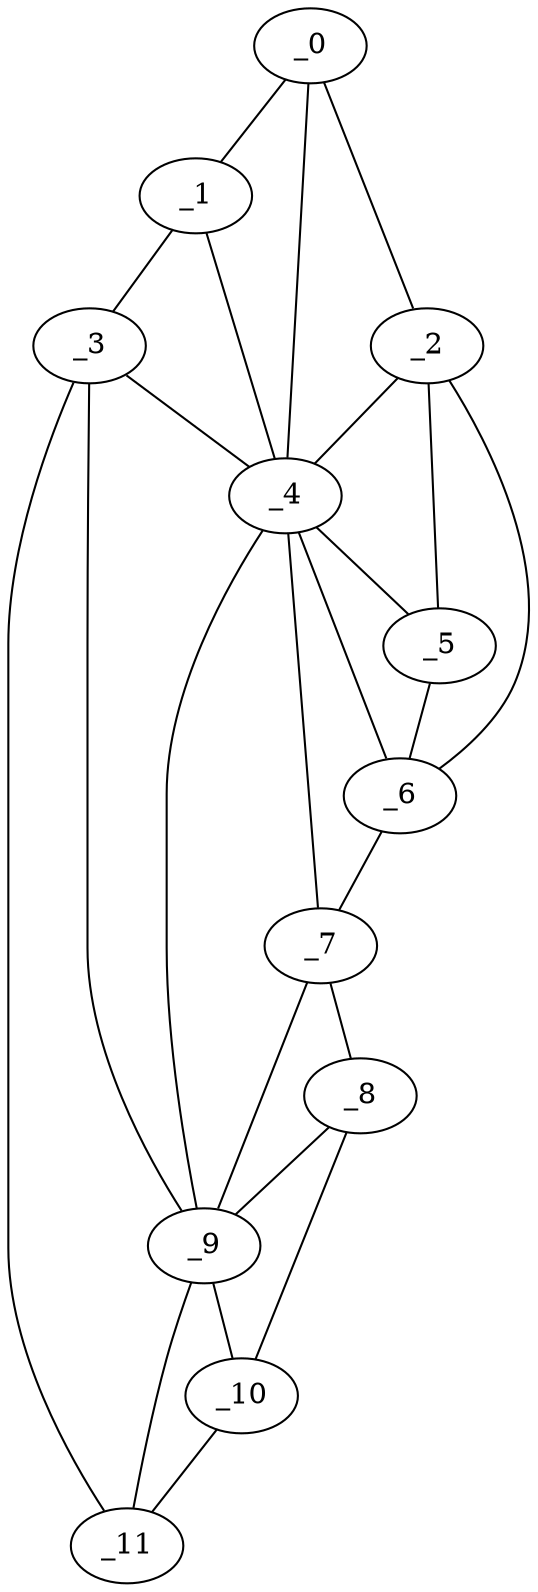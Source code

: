 graph "obj42__315.gxl" {
	_0	 [x=6,
		y=83];
	_1	 [x=14,
		y=86];
	_0 -- _1	 [valence=1];
	_2	 [x=16,
		y=57];
	_0 -- _2	 [valence=1];
	_4	 [x=23,
		y=80];
	_0 -- _4	 [valence=2];
	_3	 [x=18,
		y=86];
	_1 -- _3	 [valence=1];
	_1 -- _4	 [valence=2];
	_2 -- _4	 [valence=2];
	_5	 [x=30,
		y=53];
	_2 -- _5	 [valence=2];
	_6	 [x=41,
		y=41];
	_2 -- _6	 [valence=1];
	_3 -- _4	 [valence=2];
	_9	 [x=112,
		y=49];
	_3 -- _9	 [valence=1];
	_11	 [x=126,
		y=51];
	_3 -- _11	 [valence=1];
	_4 -- _5	 [valence=1];
	_4 -- _6	 [valence=1];
	_7	 [x=91,
		y=37];
	_4 -- _7	 [valence=2];
	_4 -- _9	 [valence=2];
	_5 -- _6	 [valence=2];
	_6 -- _7	 [valence=1];
	_8	 [x=103,
		y=37];
	_7 -- _8	 [valence=1];
	_7 -- _9	 [valence=2];
	_8 -- _9	 [valence=1];
	_10	 [x=122,
		y=43];
	_8 -- _10	 [valence=1];
	_9 -- _10	 [valence=2];
	_9 -- _11	 [valence=2];
	_10 -- _11	 [valence=1];
}
